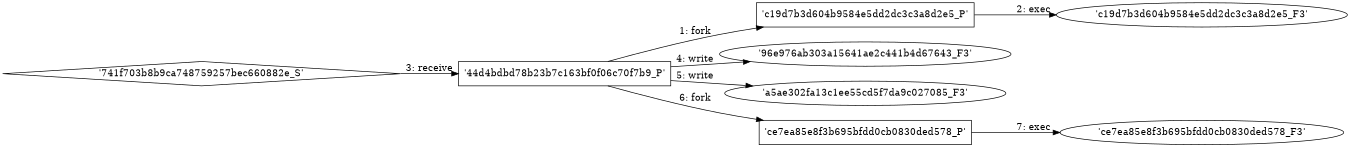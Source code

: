 digraph "D:\Learning\Paper\apt\基于CTI的攻击预警\Dataset\攻击图\ASGfromALLCTI\Securing the new BYOD frontline Mobile apps and data.dot" {
rankdir="LR"
size="9"
fixedsize="false"
splines="true"
nodesep=0.3
ranksep=0
fontsize=10
overlap="scalexy"
engine= "neato"
	"'44d4bdbd78b23b7c163bf0f06c70f7b9_P'" [node_type=Process shape=box]
	"'c19d7b3d604b9584e5dd2dc3c3a8d2e5_P'" [node_type=Process shape=box]
	"'44d4bdbd78b23b7c163bf0f06c70f7b9_P'" -> "'c19d7b3d604b9584e5dd2dc3c3a8d2e5_P'" [label="1: fork"]
	"'c19d7b3d604b9584e5dd2dc3c3a8d2e5_P'" [node_type=Process shape=box]
	"'c19d7b3d604b9584e5dd2dc3c3a8d2e5_F3'" [node_type=File shape=ellipse]
	"'c19d7b3d604b9584e5dd2dc3c3a8d2e5_P'" -> "'c19d7b3d604b9584e5dd2dc3c3a8d2e5_F3'" [label="2: exec"]
	"'44d4bdbd78b23b7c163bf0f06c70f7b9_P'" [node_type=Process shape=box]
	"'741f703b8b9ca748759257bec660882e_S'" [node_type=Socket shape=diamond]
	"'741f703b8b9ca748759257bec660882e_S'" -> "'44d4bdbd78b23b7c163bf0f06c70f7b9_P'" [label="3: receive"]
	"'96e976ab303a15641ae2c441b4d67643_F3'" [node_type=file shape=ellipse]
	"'44d4bdbd78b23b7c163bf0f06c70f7b9_P'" [node_type=Process shape=box]
	"'44d4bdbd78b23b7c163bf0f06c70f7b9_P'" -> "'96e976ab303a15641ae2c441b4d67643_F3'" [label="4: write"]
	"'a5ae302fa13c1ee55cd5f7da9c027085_F3'" [node_type=file shape=ellipse]
	"'44d4bdbd78b23b7c163bf0f06c70f7b9_P'" [node_type=Process shape=box]
	"'44d4bdbd78b23b7c163bf0f06c70f7b9_P'" -> "'a5ae302fa13c1ee55cd5f7da9c027085_F3'" [label="5: write"]
	"'44d4bdbd78b23b7c163bf0f06c70f7b9_P'" [node_type=Process shape=box]
	"'ce7ea85e8f3b695bfdd0cb0830ded578_P'" [node_type=Process shape=box]
	"'44d4bdbd78b23b7c163bf0f06c70f7b9_P'" -> "'ce7ea85e8f3b695bfdd0cb0830ded578_P'" [label="6: fork"]
	"'ce7ea85e8f3b695bfdd0cb0830ded578_P'" [node_type=Process shape=box]
	"'ce7ea85e8f3b695bfdd0cb0830ded578_F3'" [node_type=File shape=ellipse]
	"'ce7ea85e8f3b695bfdd0cb0830ded578_P'" -> "'ce7ea85e8f3b695bfdd0cb0830ded578_F3'" [label="7: exec"]
}
